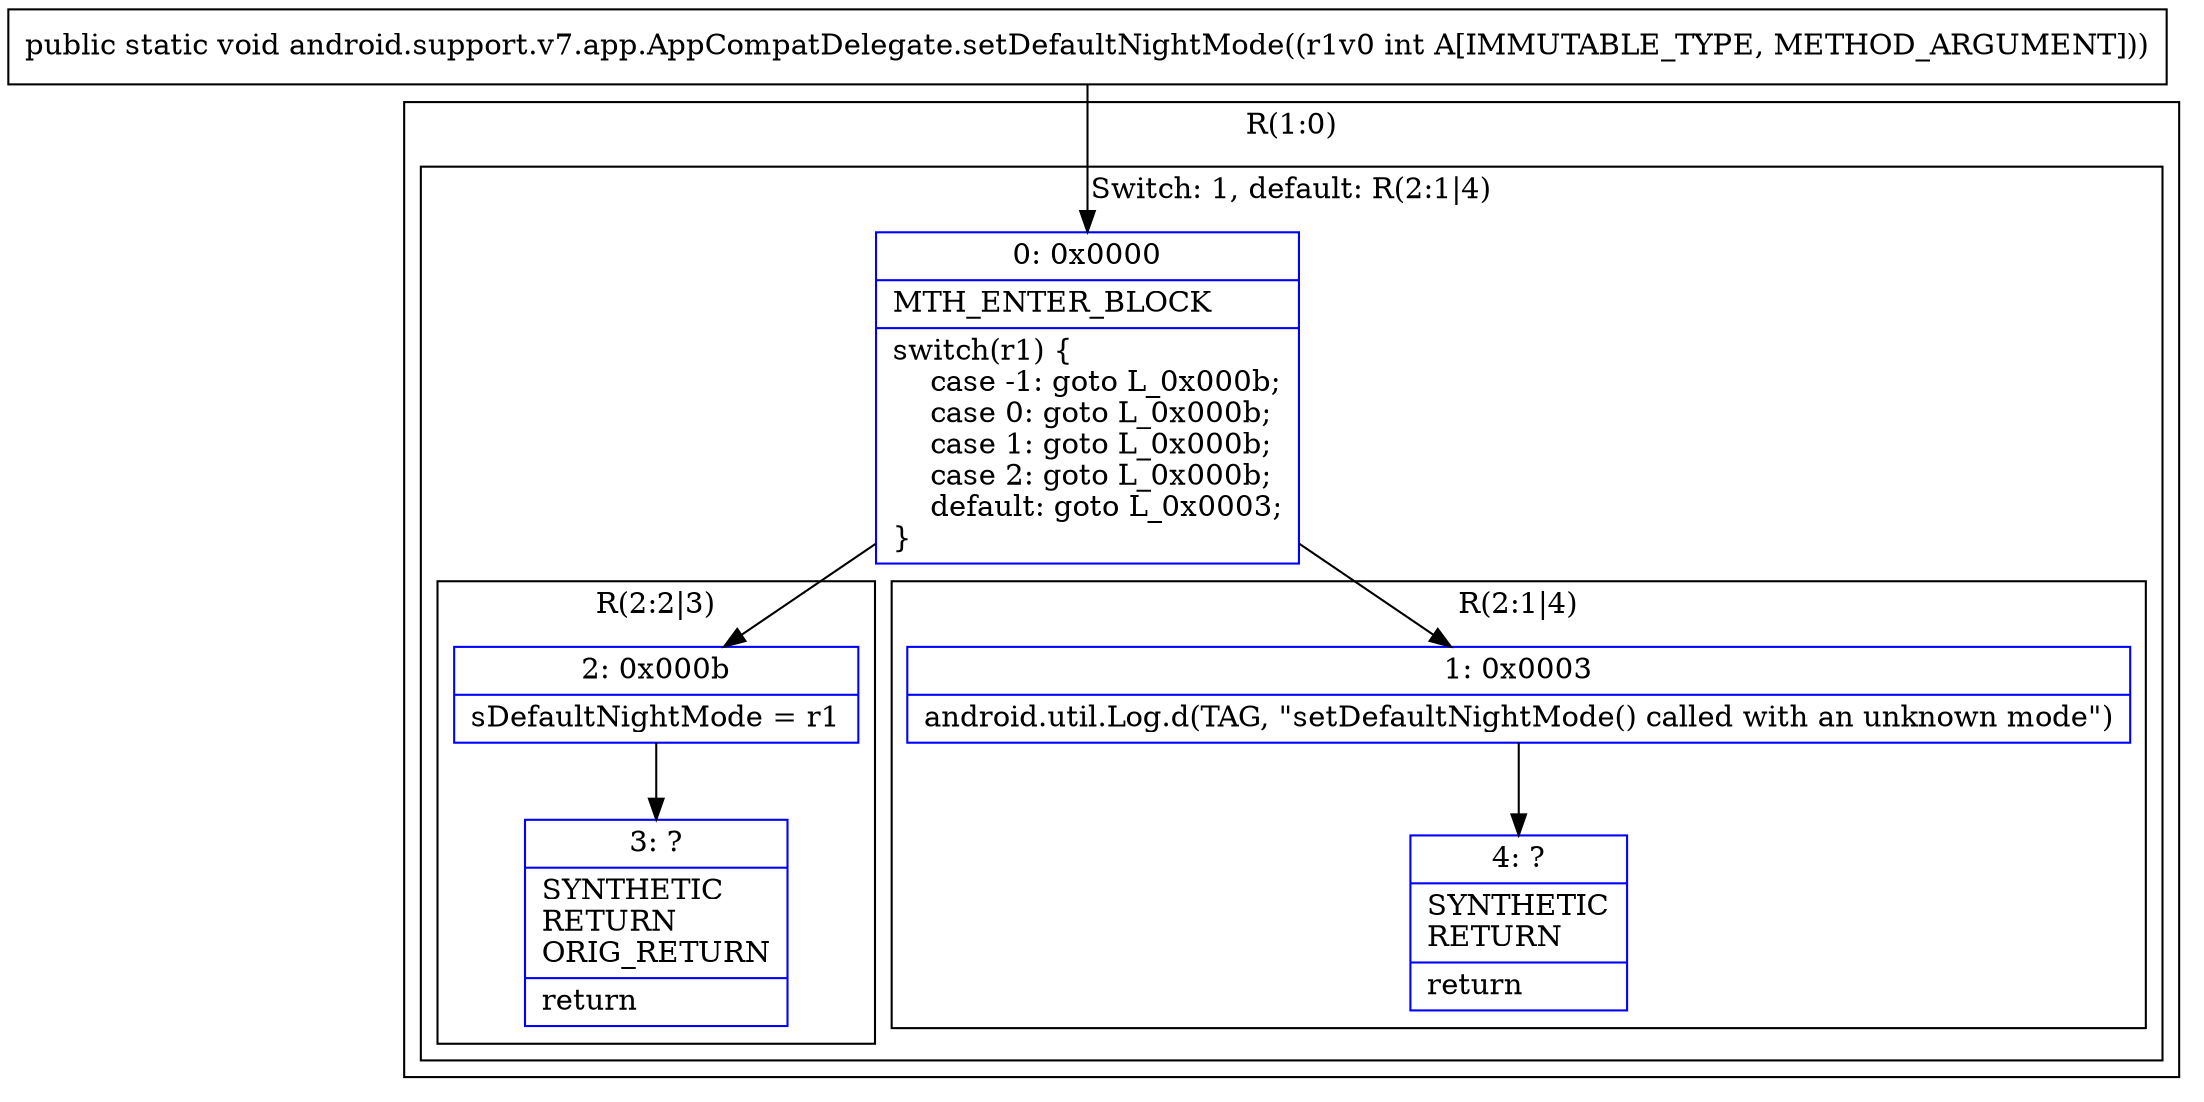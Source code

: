 digraph "CFG forandroid.support.v7.app.AppCompatDelegate.setDefaultNightMode(I)V" {
subgraph cluster_Region_1487556473 {
label = "R(1:0)";
node [shape=record,color=blue];
subgraph cluster_SwitchRegion_1529194576 {
label = "Switch: 1, default: R(2:1|4)";
node [shape=record,color=blue];
Node_0 [shape=record,label="{0\:\ 0x0000|MTH_ENTER_BLOCK\l|switch(r1) \{\l    case \-1: goto L_0x000b;\l    case 0: goto L_0x000b;\l    case 1: goto L_0x000b;\l    case 2: goto L_0x000b;\l    default: goto L_0x0003;\l\}\l}"];
subgraph cluster_Region_1374708493 {
label = "R(2:2|3)";
node [shape=record,color=blue];
Node_2 [shape=record,label="{2\:\ 0x000b|sDefaultNightMode = r1\l}"];
Node_3 [shape=record,label="{3\:\ ?|SYNTHETIC\lRETURN\lORIG_RETURN\l|return\l}"];
}
subgraph cluster_Region_1059419265 {
label = "R(2:1|4)";
node [shape=record,color=blue];
Node_1 [shape=record,label="{1\:\ 0x0003|android.util.Log.d(TAG, \"setDefaultNightMode() called with an unknown mode\")\l}"];
Node_4 [shape=record,label="{4\:\ ?|SYNTHETIC\lRETURN\l|return\l}"];
}
}
}
MethodNode[shape=record,label="{public static void android.support.v7.app.AppCompatDelegate.setDefaultNightMode((r1v0 int A[IMMUTABLE_TYPE, METHOD_ARGUMENT])) }"];
MethodNode -> Node_0;
Node_0 -> Node_1;
Node_0 -> Node_2;
Node_2 -> Node_3;
Node_1 -> Node_4;
}

